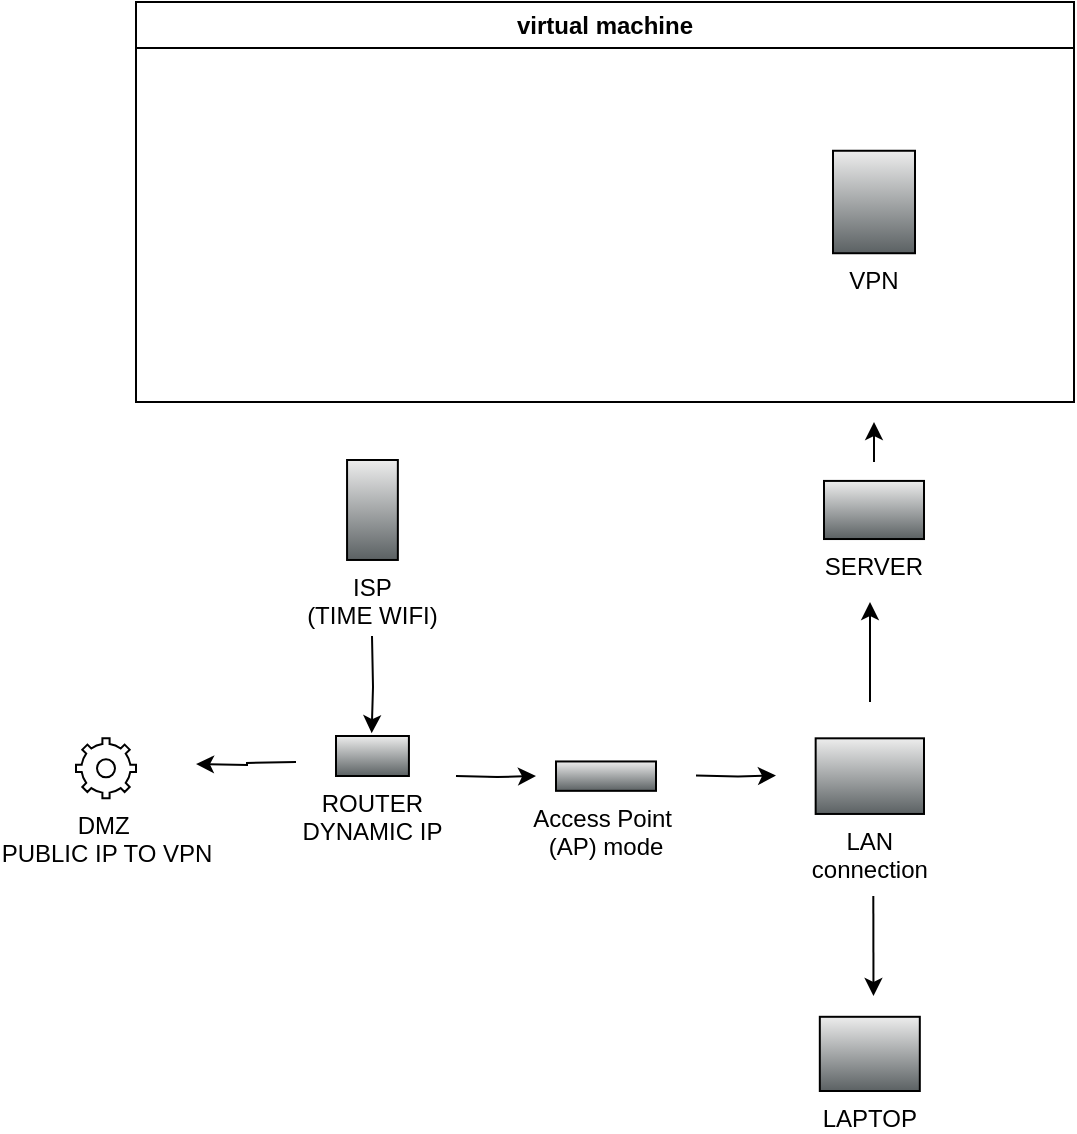 <mxfile version="28.2.1">
  <diagram name="Page-1" id="b9UFh0RMMuQCNNjzs8wQ">
    <mxGraphModel dx="655" dy="415" grid="1" gridSize="10" guides="1" tooltips="1" connect="1" arrows="1" fold="1" page="1" pageScale="1" pageWidth="583" pageHeight="827" math="0" shadow="0">
      <root>
        <mxCell id="0" />
        <mxCell id="1" parent="0" />
        <mxCell id="dGhStu9_GfDLZGVDIshM-2" style="edgeStyle=orthogonalEdgeStyle;rounded=0;orthogonalLoop=1;jettySize=auto;html=1;" edge="1" parent="1">
          <mxGeometry relative="1" as="geometry">
            <mxPoint x="280" y="427" as="targetPoint" />
            <mxPoint x="240" y="427" as="sourcePoint" />
          </mxGeometry>
        </mxCell>
        <mxCell id="dGhStu9_GfDLZGVDIshM-17" value="" style="edgeStyle=orthogonalEdgeStyle;rounded=0;orthogonalLoop=1;jettySize=auto;html=1;" edge="1" parent="1">
          <mxGeometry relative="1" as="geometry">
            <mxPoint x="160" y="420" as="sourcePoint" />
            <mxPoint x="110" y="421" as="targetPoint" />
          </mxGeometry>
        </mxCell>
        <mxCell id="TigTuKabIQQMazamRU1V-1" value="ROUTER&#xa;DYNAMIC IP" style="fillColorStyles=neutralFill;neutralFill=#9DA6A8;shape=mxgraph.networks2.icon;aspect=fixed;fillColor=#EDEDED;strokeColor=#000000;gradientColor=#5B6163;network2IconShadow=1;network2bgFillColor=none;labelPosition=center;verticalLabelPosition=bottom;align=center;verticalAlign=top;network2Icon=mxgraph.networks2.router;network2IconXOffset=0.0;network2IconYOffset=-0.114;network2IconW=1;network2IconH=0.548;" parent="1" vertex="1">
          <mxGeometry x="180" y="407" width="36.46" height="20" as="geometry" />
        </mxCell>
        <mxCell id="dGhStu9_GfDLZGVDIshM-4" style="edgeStyle=orthogonalEdgeStyle;rounded=0;orthogonalLoop=1;jettySize=auto;html=1;" edge="1" parent="1">
          <mxGeometry relative="1" as="geometry">
            <mxPoint x="400" y="426.805" as="targetPoint" />
            <mxPoint x="360" y="426.73" as="sourcePoint" />
          </mxGeometry>
        </mxCell>
        <mxCell id="dGhStu9_GfDLZGVDIshM-1" value="Access Point &#xa;(AP) mode&#xa;" style="fillColorStyles=neutralFill;neutralFill=#9DA6A8;shape=mxgraph.networks2.icon;aspect=fixed;fillColor=#EDEDED;strokeColor=#000000;gradientColor=#5B6163;network2IconShadow=1;network2bgFillColor=none;labelPosition=center;verticalLabelPosition=bottom;align=center;verticalAlign=top;network2Icon=mxgraph.networks2.modem;network2IconYOffset=0.013;network2IconW=1;network2IconH=0.294;" vertex="1" parent="1">
          <mxGeometry x="290" y="419.73" width="50" height="14.69" as="geometry" />
        </mxCell>
        <mxCell id="dGhStu9_GfDLZGVDIshM-5" style="edgeStyle=orthogonalEdgeStyle;rounded=0;orthogonalLoop=1;jettySize=auto;html=1;" edge="1" parent="1">
          <mxGeometry relative="1" as="geometry">
            <mxPoint x="447" y="340" as="targetPoint" />
            <mxPoint x="447" y="390" as="sourcePoint" />
          </mxGeometry>
        </mxCell>
        <mxCell id="dGhStu9_GfDLZGVDIshM-6" style="edgeStyle=orthogonalEdgeStyle;rounded=0;orthogonalLoop=1;jettySize=auto;html=1;" edge="1" parent="1">
          <mxGeometry relative="1" as="geometry">
            <mxPoint x="448.745" y="537" as="targetPoint" />
            <mxPoint x="448.66" y="487" as="sourcePoint" />
          </mxGeometry>
        </mxCell>
        <mxCell id="dGhStu9_GfDLZGVDIshM-3" value="LAN&#xa;connection" style="shape=mxgraph.networks2.icon;aspect=fixed;fillColor=#EDEDED;strokeColor=#000000;gradientColor=#5B6163;network2IconShadow=1;network2bgFillColor=none;labelPosition=center;verticalLabelPosition=bottom;align=center;verticalAlign=top;network2Icon=mxgraph.networks2.lan;network2IconYOffset=0.056;network2IconW=1.083;network2IconH=0.756;" vertex="1" parent="1">
          <mxGeometry x="419.83" y="408.16" width="54.17" height="37.82" as="geometry" />
        </mxCell>
        <mxCell id="dGhStu9_GfDLZGVDIshM-7" value="ISP&#xa;(TIME WIFI)" style="shape=mxgraph.networks2.icon;aspect=fixed;fillColor=#EDEDED;strokeColor=#000000;gradientColor=#5B6163;network2IconShadow=1;network2bgFillColor=none;labelPosition=center;verticalLabelPosition=bottom;align=center;verticalAlign=top;network2Icon=mxgraph.networks2.antenna;network2IconYOffset=0.0;network2IconW=0.508;network2IconH=1.0;" vertex="1" parent="1">
          <mxGeometry x="185.53" y="269" width="25.4" height="49.985" as="geometry" />
        </mxCell>
        <mxCell id="dGhStu9_GfDLZGVDIshM-8" style="edgeStyle=orthogonalEdgeStyle;rounded=0;orthogonalLoop=1;jettySize=auto;html=1;entryX=0.489;entryY=-0.071;entryDx=0;entryDy=0;entryPerimeter=0;" edge="1" parent="1" target="TigTuKabIQQMazamRU1V-1">
          <mxGeometry relative="1" as="geometry">
            <mxPoint x="198" y="357" as="sourcePoint" />
          </mxGeometry>
        </mxCell>
        <mxCell id="dGhStu9_GfDLZGVDIshM-15" value="" style="edgeStyle=orthogonalEdgeStyle;rounded=0;orthogonalLoop=1;jettySize=auto;html=1;" edge="1" parent="1">
          <mxGeometry relative="1" as="geometry">
            <mxPoint x="449" y="270" as="sourcePoint" />
            <mxPoint x="449" y="250" as="targetPoint" />
          </mxGeometry>
        </mxCell>
        <mxCell id="dGhStu9_GfDLZGVDIshM-9" value="SERVER" style="fillColorStyles=neutralFill;neutralFill=#9DA6A8;shape=mxgraph.networks2.icon;aspect=fixed;fillColor=#EDEDED;strokeColor=#000000;gradientColor=#5B6163;network2IconShadow=1;network2bgFillColor=none;labelPosition=center;verticalLabelPosition=bottom;align=center;verticalAlign=top;network2Icon=mxgraph.networks2.server;network2IconW=1.0;network2IconH=0.581;" vertex="1" parent="1">
          <mxGeometry x="424.0" y="279.46" width="50.005" height="29.06" as="geometry" />
        </mxCell>
        <mxCell id="dGhStu9_GfDLZGVDIshM-11" value="LAPTOP" style="shape=mxgraph.networks2.icon;aspect=fixed;fillColor=#EDEDED;strokeColor=#000000;gradientColor=#5B6163;network2IconShadow=1;network2bgFillColor=none;labelPosition=center;verticalLabelPosition=bottom;align=center;verticalAlign=top;network2Icon=mxgraph.networks2.monitor;network2IconYOffset=-0.009;network2IconW=1;network2IconH=0.742;" vertex="1" parent="1">
          <mxGeometry x="421.91" y="547.4" width="50" height="37.1" as="geometry" />
        </mxCell>
        <mxCell id="dGhStu9_GfDLZGVDIshM-14" value="virtual machine" style="swimlane;whiteSpace=wrap;html=1;" vertex="1" parent="1">
          <mxGeometry x="80" y="40" width="469" height="200" as="geometry" />
        </mxCell>
        <mxCell id="dGhStu9_GfDLZGVDIshM-12" value="VPN" style="shape=mxgraph.networks2.icon;aspect=fixed;fillColor=#EDEDED;strokeColor=#000000;gradientColor=#5B6163;network2IconShadow=1;network2bgFillColor=none;labelPosition=center;verticalLabelPosition=bottom;align=center;verticalAlign=top;network2Icon=mxgraph.networks2.lock;network2IconW=0.8;network2IconH=1.0;" vertex="1" parent="dGhStu9_GfDLZGVDIshM-14">
          <mxGeometry x="348.5" y="74.38" width="41" height="51.24" as="geometry" />
        </mxCell>
        <mxCell id="dGhStu9_GfDLZGVDIshM-16" value="&lt;span style=&quot;background-color: light-dark(rgb(255, 255, 255), rgb(18, 18, 18)); color: light-dark(rgb(0, 0, 0), rgb(255, 255, 255));&quot;&gt;DMZ&amp;nbsp;&lt;/span&gt;&lt;div&gt;&lt;span style=&quot;background-color: light-dark(rgb(255, 255, 255), rgb(18, 18, 18)); color: light-dark(rgb(0, 0, 0), rgb(255, 255, 255));&quot;&gt;PUBLIC IP TO VPN&lt;/span&gt;&lt;/div&gt;" style="html=1;verticalLabelPosition=bottom;align=center;labelBackgroundColor=#ffffff;verticalAlign=top;strokeWidth=1;shadow=0;dashed=0;shape=mxgraph.ios7.icons.settings;" vertex="1" parent="1">
          <mxGeometry x="50" y="408.16" width="30" height="30" as="geometry" />
        </mxCell>
      </root>
    </mxGraphModel>
  </diagram>
</mxfile>
